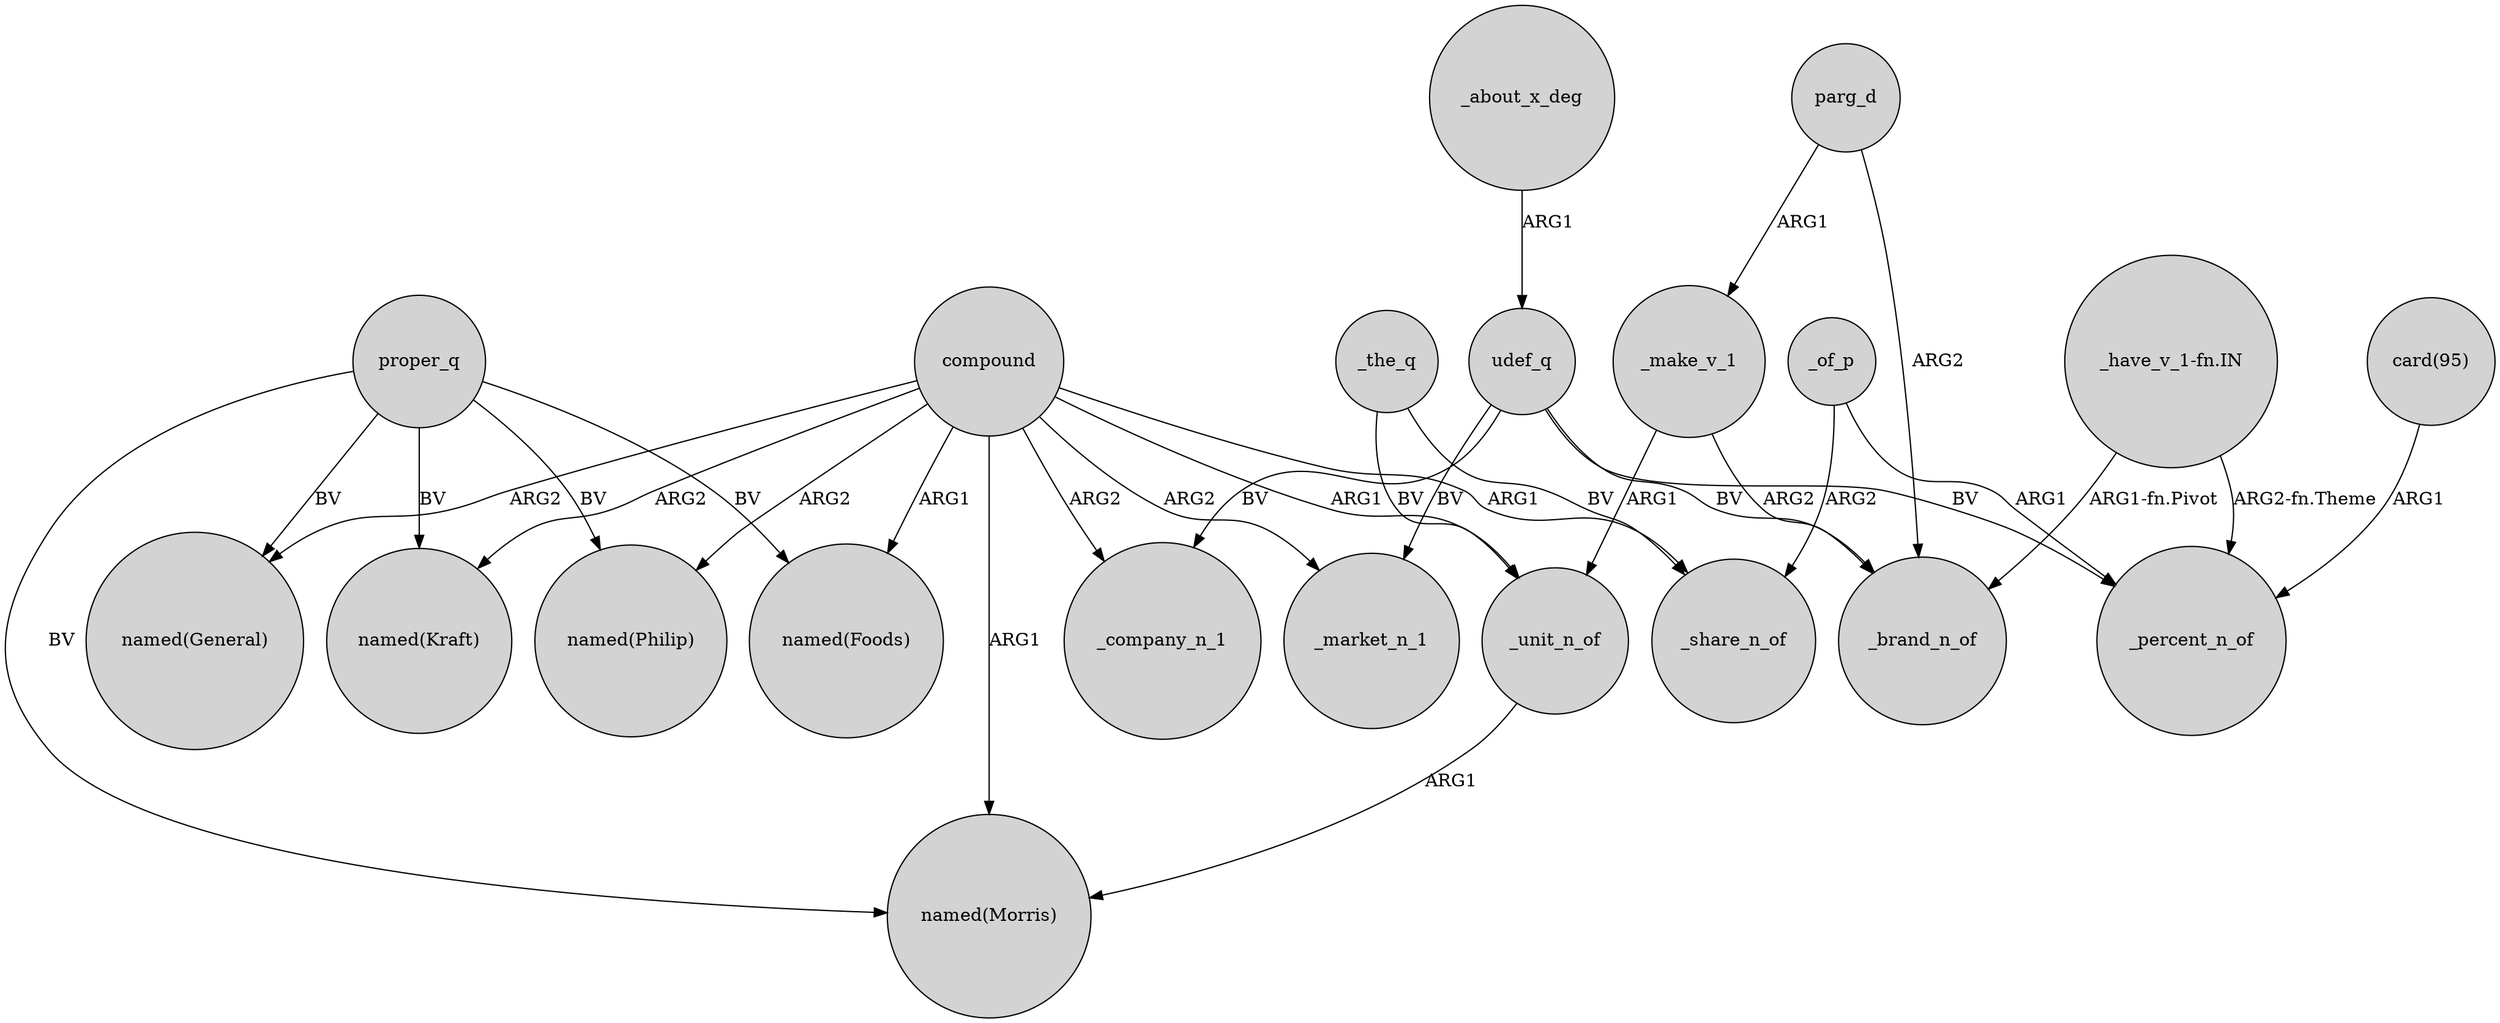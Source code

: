 digraph {
	node [shape=circle style=filled]
	compound -> _market_n_1 [label=ARG2]
	_make_v_1 -> _unit_n_of [label=ARG1]
	_unit_n_of -> "named(Morris)" [label=ARG1]
	compound -> _unit_n_of [label=ARG1]
	compound -> _company_n_1 [label=ARG2]
	proper_q -> "named(General)" [label=BV]
	"card(95)" -> _percent_n_of [label=ARG1]
	proper_q -> "named(Kraft)" [label=BV]
	proper_q -> "named(Foods)" [label=BV]
	compound -> "named(Philip)" [label=ARG2]
	_the_q -> _share_n_of [label=BV]
	proper_q -> "named(Philip)" [label=BV]
	udef_q -> _market_n_1 [label=BV]
	compound -> "named(General)" [label=ARG2]
	"_have_v_1-fn.IN" -> _percent_n_of [label="ARG2-fn.Theme"]
	_about_x_deg -> udef_q [label=ARG1]
	compound -> "named(Morris)" [label=ARG1]
	_of_p -> _percent_n_of [label=ARG1]
	proper_q -> "named(Morris)" [label=BV]
	parg_d -> _brand_n_of [label=ARG2]
	compound -> "named(Kraft)" [label=ARG2]
	compound -> _share_n_of [label=ARG1]
	compound -> "named(Foods)" [label=ARG1]
	"_have_v_1-fn.IN" -> _brand_n_of [label="ARG1-fn.Pivot"]
	udef_q -> _brand_n_of [label=BV]
	_make_v_1 -> _brand_n_of [label=ARG2]
	_of_p -> _share_n_of [label=ARG2]
	parg_d -> _make_v_1 [label=ARG1]
	udef_q -> _percent_n_of [label=BV]
	_the_q -> _unit_n_of [label=BV]
	udef_q -> _company_n_1 [label=BV]
}
